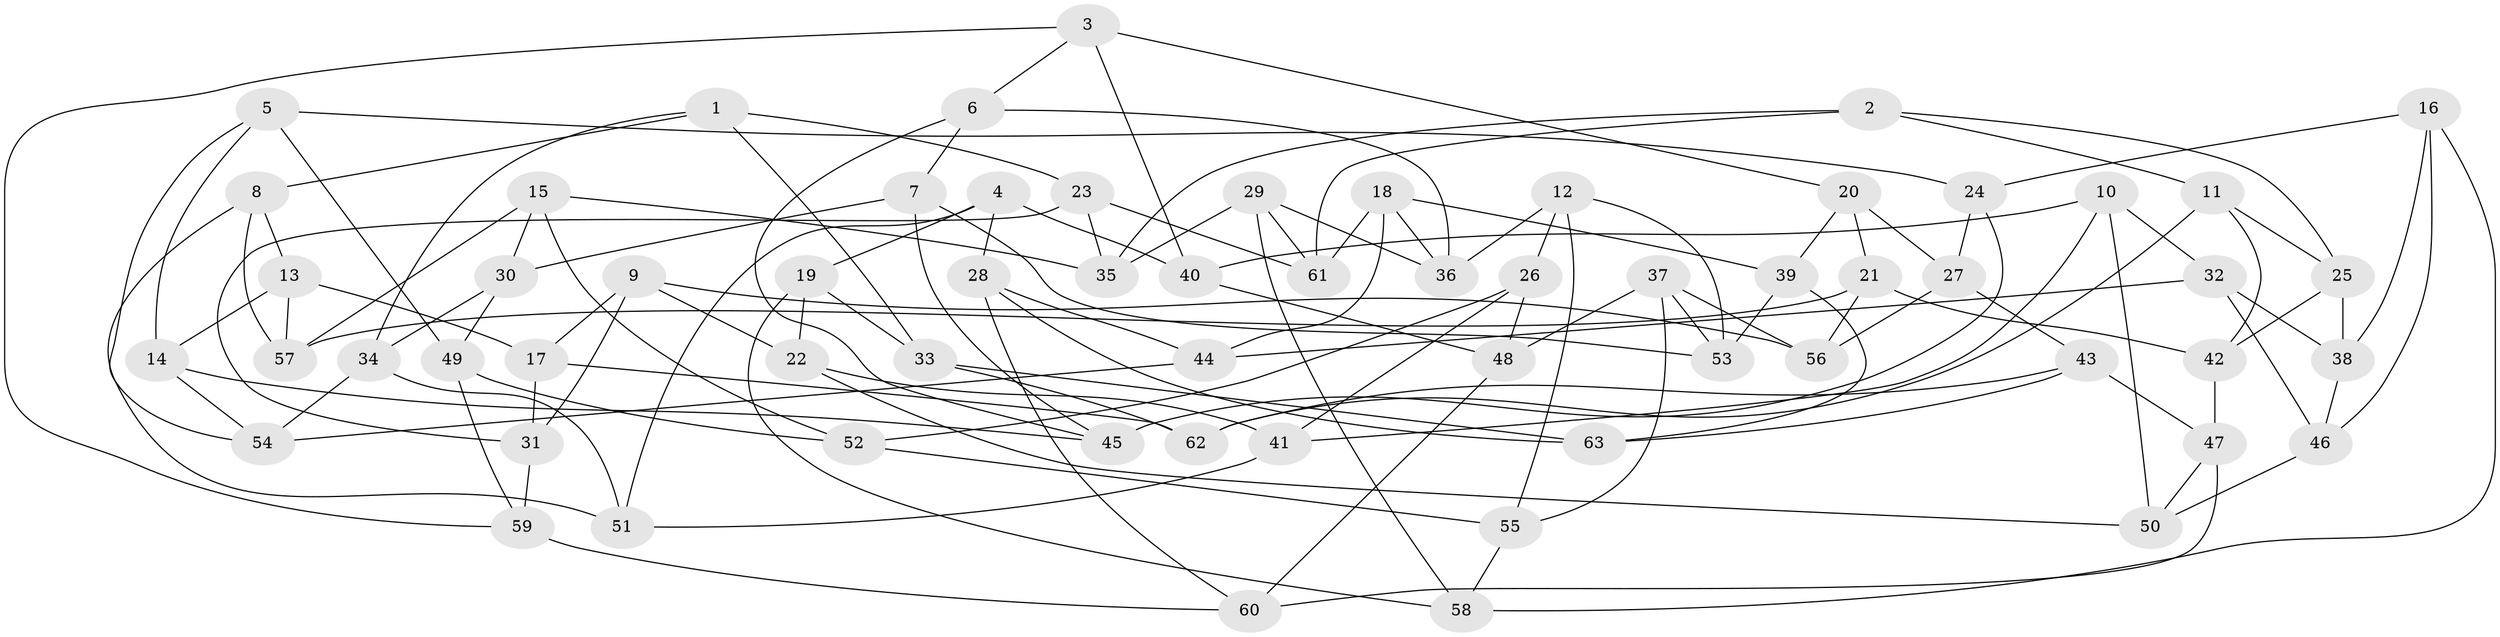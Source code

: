 // coarse degree distribution, {3: 0.4444444444444444, 4: 0.16666666666666666, 6: 0.16666666666666666, 5: 0.05555555555555555, 8: 0.1111111111111111, 9: 0.05555555555555555}
// Generated by graph-tools (version 1.1) at 2025/02/03/04/25 22:02:20]
// undirected, 63 vertices, 126 edges
graph export_dot {
graph [start="1"]
  node [color=gray90,style=filled];
  1;
  2;
  3;
  4;
  5;
  6;
  7;
  8;
  9;
  10;
  11;
  12;
  13;
  14;
  15;
  16;
  17;
  18;
  19;
  20;
  21;
  22;
  23;
  24;
  25;
  26;
  27;
  28;
  29;
  30;
  31;
  32;
  33;
  34;
  35;
  36;
  37;
  38;
  39;
  40;
  41;
  42;
  43;
  44;
  45;
  46;
  47;
  48;
  49;
  50;
  51;
  52;
  53;
  54;
  55;
  56;
  57;
  58;
  59;
  60;
  61;
  62;
  63;
  1 -- 33;
  1 -- 8;
  1 -- 23;
  1 -- 34;
  2 -- 11;
  2 -- 61;
  2 -- 25;
  2 -- 35;
  3 -- 40;
  3 -- 59;
  3 -- 20;
  3 -- 6;
  4 -- 40;
  4 -- 51;
  4 -- 19;
  4 -- 28;
  5 -- 24;
  5 -- 49;
  5 -- 14;
  5 -- 54;
  6 -- 36;
  6 -- 7;
  6 -- 45;
  7 -- 45;
  7 -- 30;
  7 -- 53;
  8 -- 13;
  8 -- 57;
  8 -- 51;
  9 -- 31;
  9 -- 56;
  9 -- 17;
  9 -- 22;
  10 -- 40;
  10 -- 41;
  10 -- 32;
  10 -- 50;
  11 -- 42;
  11 -- 25;
  11 -- 62;
  12 -- 53;
  12 -- 36;
  12 -- 26;
  12 -- 55;
  13 -- 17;
  13 -- 14;
  13 -- 57;
  14 -- 45;
  14 -- 54;
  15 -- 35;
  15 -- 52;
  15 -- 57;
  15 -- 30;
  16 -- 38;
  16 -- 46;
  16 -- 24;
  16 -- 58;
  17 -- 62;
  17 -- 31;
  18 -- 39;
  18 -- 36;
  18 -- 44;
  18 -- 61;
  19 -- 58;
  19 -- 22;
  19 -- 33;
  20 -- 27;
  20 -- 21;
  20 -- 39;
  21 -- 42;
  21 -- 57;
  21 -- 56;
  22 -- 41;
  22 -- 50;
  23 -- 35;
  23 -- 31;
  23 -- 61;
  24 -- 27;
  24 -- 45;
  25 -- 42;
  25 -- 38;
  26 -- 52;
  26 -- 41;
  26 -- 48;
  27 -- 56;
  27 -- 43;
  28 -- 44;
  28 -- 63;
  28 -- 60;
  29 -- 35;
  29 -- 61;
  29 -- 58;
  29 -- 36;
  30 -- 49;
  30 -- 34;
  31 -- 59;
  32 -- 38;
  32 -- 46;
  32 -- 44;
  33 -- 62;
  33 -- 63;
  34 -- 54;
  34 -- 51;
  37 -- 55;
  37 -- 53;
  37 -- 48;
  37 -- 56;
  38 -- 46;
  39 -- 63;
  39 -- 53;
  40 -- 48;
  41 -- 51;
  42 -- 47;
  43 -- 62;
  43 -- 47;
  43 -- 63;
  44 -- 54;
  46 -- 50;
  47 -- 50;
  47 -- 60;
  48 -- 60;
  49 -- 52;
  49 -- 59;
  52 -- 55;
  55 -- 58;
  59 -- 60;
}
